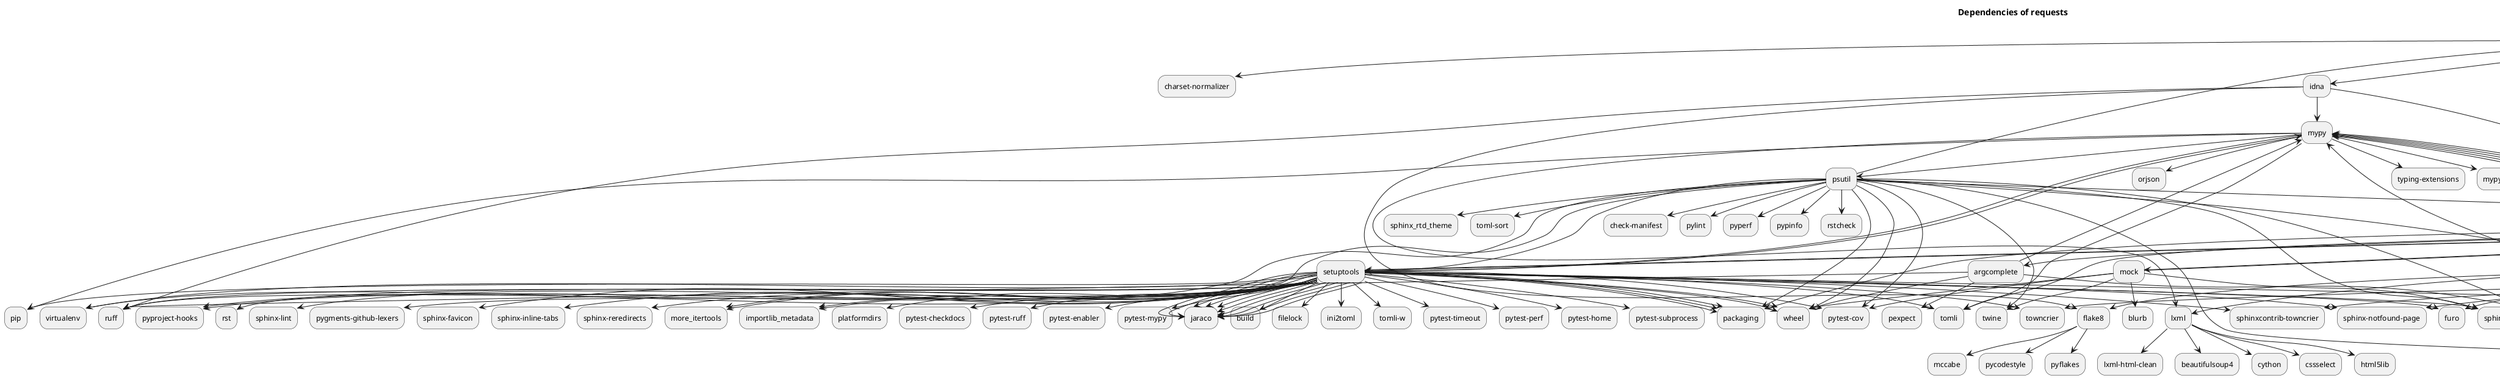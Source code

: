@startuml
title Dependencies of requests

requests --> charset-normalizer
requests --> idna
requests --> urllib3
requests --> certifi
requests --> pysocks
requests --> chardet
idna --> ruff
idna --> mypy
idna --> pytest
idna --> flake8
mypy --> typing-extensions
mypy --> mypy-extensions
mypy --> tomli
mypy --> psutil
mypy --> orjson
mypy --> pip
mypy --> setuptools
mypy --> lxml
psutil --> black
psutil --> check-manifest
psutil --> coverage
psutil --> packaging
psutil --> pylint
psutil --> pyperf
psutil --> pypinfo
psutil --> pytest-cov
psutil --> requests
psutil --> rstcheck
psutil --> ruff
psutil --> sphinx
psutil --> sphinx_rtd_theme
psutil --> toml-sort
psutil --> twine
psutil --> virtualenv
psutil --> wheel
psutil --> pytest
psutil --> pytest-xdist
psutil --> setuptools
setuptools --> pytest
setuptools --> virtualenv
setuptools --> wheel
setuptools --> pip
setuptools --> packaging
setuptools --> jaraco
setuptools --> pytest-xdist
setuptools --> jaraco
setuptools --> build
setuptools --> filelock
setuptools --> ini2toml
setuptools --> tomli-w
setuptools --> pytest-timeout
setuptools --> pytest-perf
setuptools --> jaraco
setuptools --> pytest-home
setuptools --> pytest-subprocess
setuptools --> pyproject-hooks
setuptools --> jaraco
setuptools --> sphinx
setuptools --> jaraco
setuptools --> rst
setuptools --> furo
setuptools --> sphinx-lint
setuptools --> jaraco
setuptools --> pygments-github-lexers
setuptools --> sphinx-favicon
setuptools --> sphinx-inline-tabs
setuptools --> sphinx-reredirects
setuptools --> sphinxcontrib-towncrier
setuptools --> sphinx-notfound-page
setuptools --> pyproject-hooks
setuptools --> towncrier
setuptools --> packaging
setuptools --> more_itertools
setuptools --> jaraco
setuptools --> importlib_metadata
setuptools --> tomli
setuptools --> wheel
setuptools --> platformdirs
setuptools --> jaraco
setuptools --> jaraco
setuptools --> packaging
setuptools --> more_itertools
setuptools --> pytest-checkdocs
setuptools --> pytest-ruff
setuptools --> ruff
setuptools --> pytest-cov
setuptools --> pytest-enabler
setuptools --> pytest-mypy
setuptools --> mypy
setuptools --> importlib_metadata
setuptools --> jaraco
lxml --> cssselect
lxml --> html5lib
lxml --> lxml-html-clean
lxml --> beautifulsoup4
lxml --> cython
pytest --> colorama
pytest --> exceptiongroup
pytest --> iniconfig
pytest --> packaging
pytest --> pluggy
pytest --> tomli
pytest --> argcomplete
pytest --> attrs
pytest --> hypothesis
pytest --> mock
pytest --> pygments
pytest --> requests
pytest --> setuptools
pytest --> xmlschema
exceptiongroup --> pytest
pluggy --> pre-commit
pluggy --> tox
pluggy --> pytest
pluggy --> pytest-benchmark
argcomplete --> coverage
argcomplete --> pexpect
argcomplete --> wheel
argcomplete --> ruff
argcomplete --> mypy
attrs --> importlib-metadata
attrs --> cloudpickle
attrs --> hypothesis
attrs --> mypy
attrs --> pympler
attrs --> pytest-codspeed
attrs --> pytest-mypy-plugins
attrs --> pytest-xdist
attrs --> pytest
attrs --> cloudpickle
attrs --> coverage
attrs --> hypothesis
attrs --> mypy
attrs --> pympler
attrs --> pytest-mypy-plugins
attrs --> pytest-xdist
attrs --> pytest
attrs --> cloudpickle
attrs --> hypothesis
attrs --> mypy
attrs --> pre-commit
attrs --> pympler
attrs --> pytest-mypy-plugins
attrs --> pytest-xdist
attrs --> pytest
attrs --> cogapp
attrs --> furo
attrs --> myst-parser
attrs --> sphinx
attrs --> sphinx-notfound-page
attrs --> sphinxcontrib-towncrier
attrs --> towncrier
attrs --> cloudpickle
attrs --> hypothesis
attrs --> mypy
attrs --> pympler
attrs --> pytest-mypy-plugins
attrs --> pytest-xdist
attrs --> pytest
attrs --> mypy
attrs --> pytest-mypy-plugins
hypothesis --> attrs
hypothesis --> exceptiongroup
hypothesis --> sortedcontainers
hypothesis --> click
hypothesis --> black
hypothesis --> rich
hypothesis --> libcst
hypothesis --> black
hypothesis --> pytz
hypothesis --> python-dateutil
hypothesis --> lark
hypothesis --> numpy
hypothesis --> pandas
hypothesis --> pytest
hypothesis --> dpcontracts
hypothesis --> redis
hypothesis --> hypothesis-crosshair
hypothesis --> crosshair-tool
hypothesis --> tzdata
hypothesis --> django
hypothesis --> black
hypothesis --> click
hypothesis --> crosshair-tool
hypothesis --> django
hypothesis --> dpcontracts
hypothesis --> hypothesis-crosshair
hypothesis --> lark
hypothesis --> libcst
hypothesis --> numpy
hypothesis --> pandas
hypothesis --> pytest
hypothesis --> python-dateutil
hypothesis --> pytz
hypothesis --> redis
hypothesis --> rich
hypothesis --> tzdata
mock --> twine
mock --> wheel
mock --> blurb
mock --> sphinx
mock --> pytest
mock --> pytest-cov
pygments --> colorama
xmlschema --> elementpath
xmlschema --> elementpath
xmlschema --> jinja2
xmlschema --> tox
xmlschema --> coverage
xmlschema --> lxml
xmlschema --> elementpath
xmlschema --> memory-profiler
xmlschema --> sphinx
xmlschema --> sphinx-rtd-theme
xmlschema --> jinja2
xmlschema --> flake8
xmlschema --> mypy
xmlschema --> lxml-stubs
xmlschema --> elementpath
xmlschema --> sphinx
xmlschema --> sphinx-rtd-theme
xmlschema --> jinja2
flake8 --> mccabe
flake8 --> pycodestyle
flake8 --> pyflakes
urllib3 --> brotli
urllib3 --> brotlicffi
urllib3 --> h2
urllib3 --> pysocks
urllib3 --> zstandard
brotlicffi --> cffi
cffi --> pycparser
h2 --> hyperframe
h2 --> hpack
zstandard --> cffi
zstandard --> cffi
@enduml